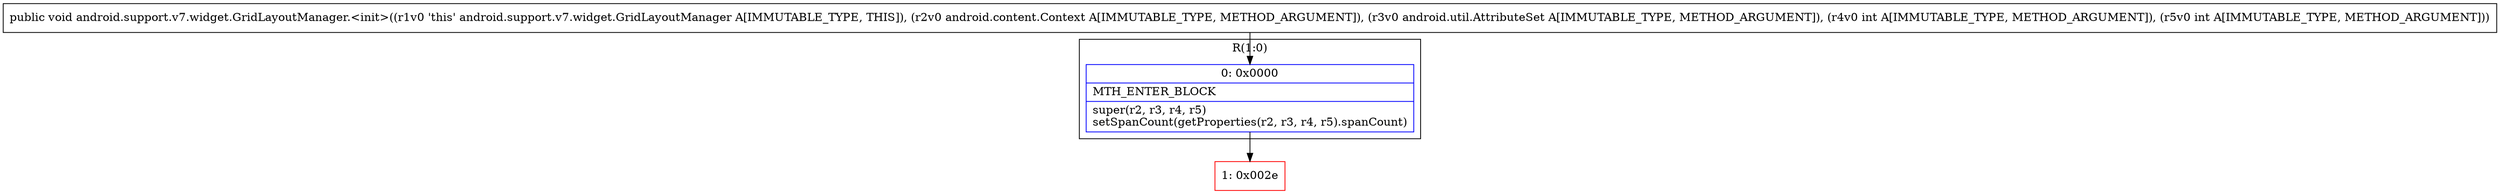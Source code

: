 digraph "CFG forandroid.support.v7.widget.GridLayoutManager.\<init\>(Landroid\/content\/Context;Landroid\/util\/AttributeSet;II)V" {
subgraph cluster_Region_66287768 {
label = "R(1:0)";
node [shape=record,color=blue];
Node_0 [shape=record,label="{0\:\ 0x0000|MTH_ENTER_BLOCK\l|super(r2, r3, r4, r5)\lsetSpanCount(getProperties(r2, r3, r4, r5).spanCount)\l}"];
}
Node_1 [shape=record,color=red,label="{1\:\ 0x002e}"];
MethodNode[shape=record,label="{public void android.support.v7.widget.GridLayoutManager.\<init\>((r1v0 'this' android.support.v7.widget.GridLayoutManager A[IMMUTABLE_TYPE, THIS]), (r2v0 android.content.Context A[IMMUTABLE_TYPE, METHOD_ARGUMENT]), (r3v0 android.util.AttributeSet A[IMMUTABLE_TYPE, METHOD_ARGUMENT]), (r4v0 int A[IMMUTABLE_TYPE, METHOD_ARGUMENT]), (r5v0 int A[IMMUTABLE_TYPE, METHOD_ARGUMENT])) }"];
MethodNode -> Node_0;
Node_0 -> Node_1;
}

